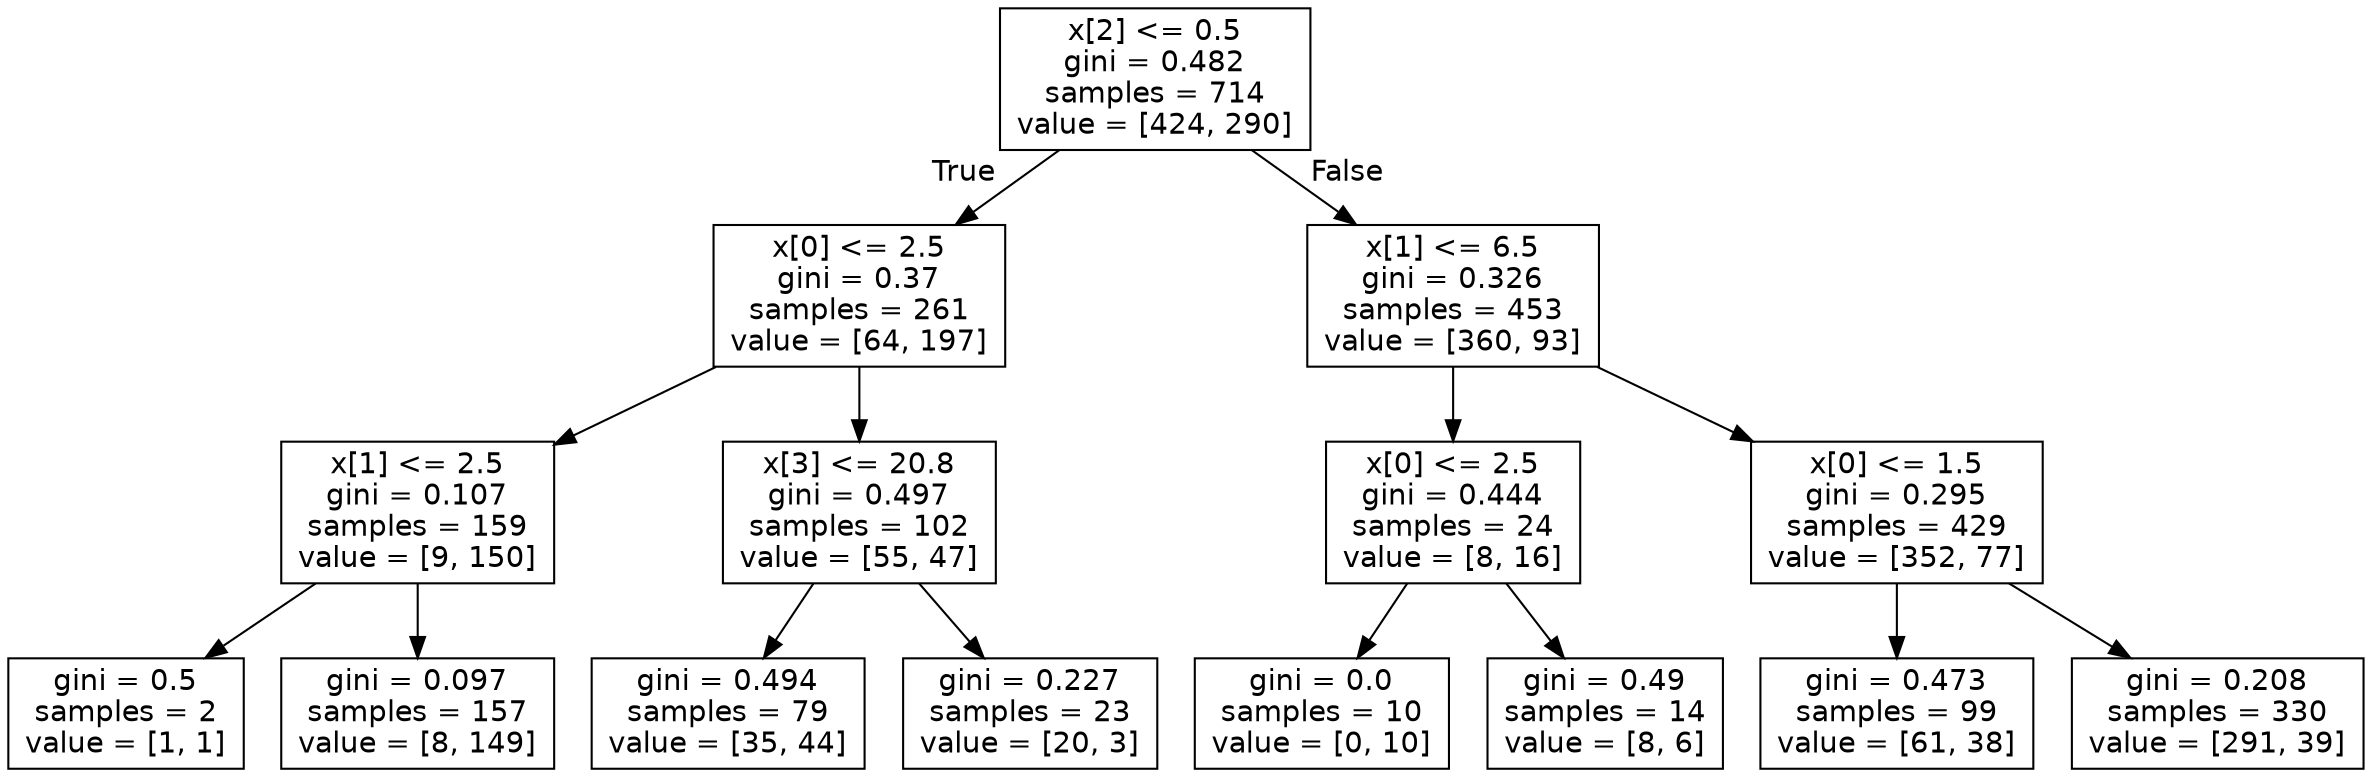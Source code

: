 digraph Tree {
node [shape=box, fontname="helvetica"] ;
edge [fontname="helvetica"] ;
0 [label="x[2] <= 0.5\ngini = 0.482\nsamples = 714\nvalue = [424, 290]"] ;
1 [label="x[0] <= 2.5\ngini = 0.37\nsamples = 261\nvalue = [64, 197]"] ;
0 -> 1 [labeldistance=2.5, labelangle=45, headlabel="True"] ;
2 [label="x[1] <= 2.5\ngini = 0.107\nsamples = 159\nvalue = [9, 150]"] ;
1 -> 2 ;
3 [label="gini = 0.5\nsamples = 2\nvalue = [1, 1]"] ;
2 -> 3 ;
4 [label="gini = 0.097\nsamples = 157\nvalue = [8, 149]"] ;
2 -> 4 ;
5 [label="x[3] <= 20.8\ngini = 0.497\nsamples = 102\nvalue = [55, 47]"] ;
1 -> 5 ;
6 [label="gini = 0.494\nsamples = 79\nvalue = [35, 44]"] ;
5 -> 6 ;
7 [label="gini = 0.227\nsamples = 23\nvalue = [20, 3]"] ;
5 -> 7 ;
8 [label="x[1] <= 6.5\ngini = 0.326\nsamples = 453\nvalue = [360, 93]"] ;
0 -> 8 [labeldistance=2.5, labelangle=-45, headlabel="False"] ;
9 [label="x[0] <= 2.5\ngini = 0.444\nsamples = 24\nvalue = [8, 16]"] ;
8 -> 9 ;
10 [label="gini = 0.0\nsamples = 10\nvalue = [0, 10]"] ;
9 -> 10 ;
11 [label="gini = 0.49\nsamples = 14\nvalue = [8, 6]"] ;
9 -> 11 ;
12 [label="x[0] <= 1.5\ngini = 0.295\nsamples = 429\nvalue = [352, 77]"] ;
8 -> 12 ;
13 [label="gini = 0.473\nsamples = 99\nvalue = [61, 38]"] ;
12 -> 13 ;
14 [label="gini = 0.208\nsamples = 330\nvalue = [291, 39]"] ;
12 -> 14 ;
}